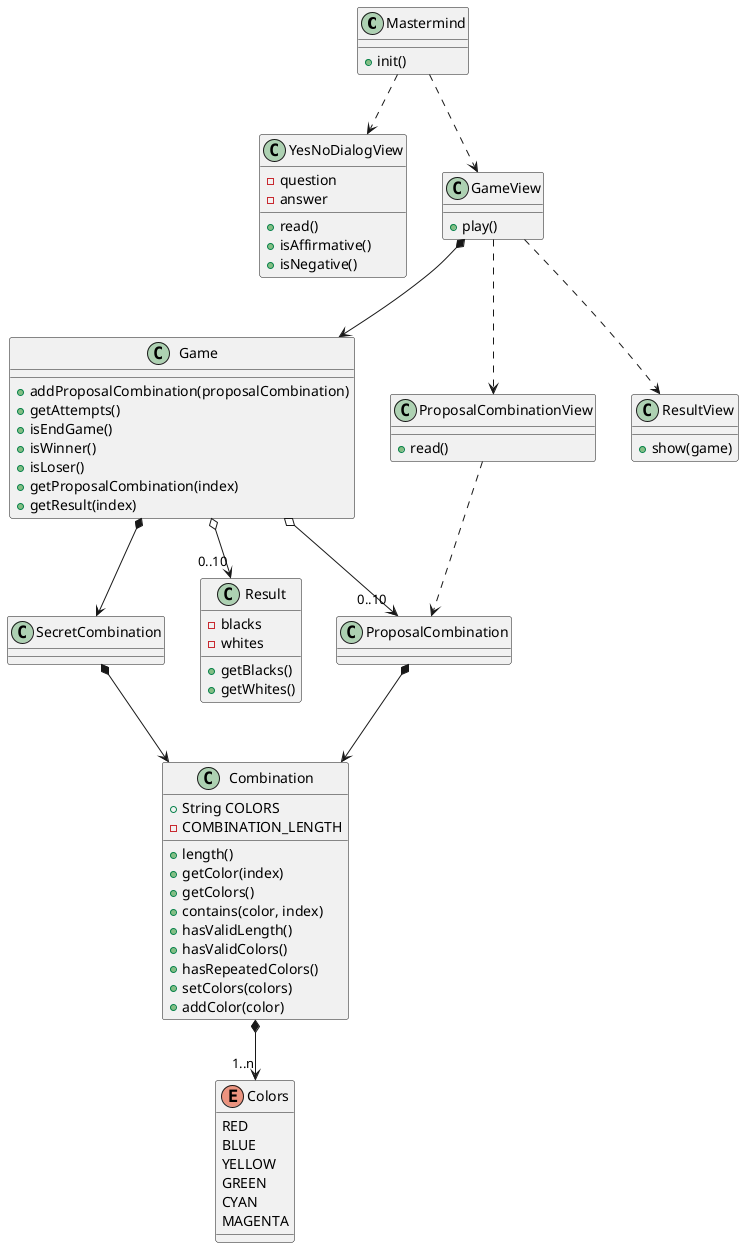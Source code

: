 @startuml
Mastermind ..> YesNoDialogView
Mastermind ..> GameView
Mastermind : + init()

YesNoDialogView : - question
YesNoDialogView : - answer
YesNoDialogView : + read()
YesNoDialogView : + isAffirmative()
YesNoDialogView : + isNegative()

GameView *--> Game
GameView : + play()
GameView ..> ProposalCombinationView
GameView ..> ResultView

Game *--> SecretCombination
Game o--> "0..10" ProposalCombination
Game o--> "0..10" Result
Game : + addProposalCombination(proposalCombination)
Game : + getAttempts()
Game : + isEndGame()
Game : + isWinner()
Game : + isLoser()
Game : + getProposalCombination(index)
Game : + getResult(index)

ProposalCombinationView ..> ProposalCombination
ProposalCombinationView : + read()

ResultView : + show(game)

SecretCombination *--> Combination

ProposalCombination *--> Combination

Result : - blacks
Result : - whites
Result : + getBlacks()
Result : + getWhites()

Combination *--> "1..n" Colors
Combination : + String COLORS
Combination : - COMBINATION_LENGTH
Combination : + length()
Combination : + getColor(index)
Combination : + getColors()
Combination : + contains(color, index)
Combination : + hasValidLength()
Combination : + hasValidColors()
Combination : + hasRepeatedColors()
Combination : + setColors(colors)
Combination : + addColor(color)

enum Colors {
  RED
  BLUE
  YELLOW
  GREEN
  CYAN
  MAGENTA
}

@enduml
